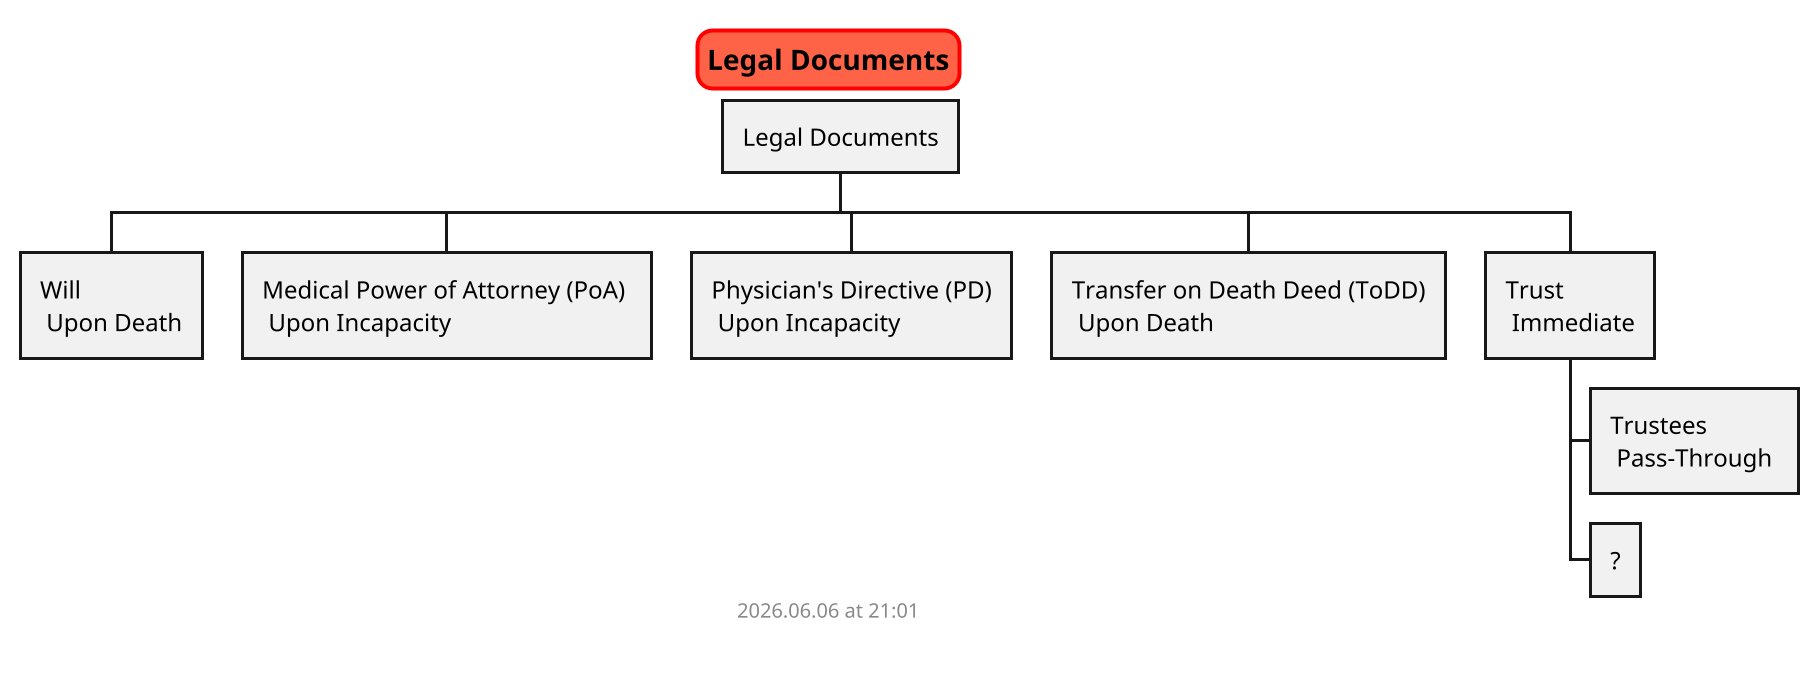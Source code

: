 @startwbs sustenance

scale 2
skinparam titleBorderRoundCorner 15
skinparam titleBorderThickness 2
skinparam titleBorderColor red
skinparam titleBackgroundColor Tomato

title Legal Documents

* Legal Documents

** Will \n Upon Death


** Medical Power of Attorney (PoA) \n Upon Incapacity
** Physician's Directive (PD)\n Upon Incapacity
** Transfer on Death Deed (ToDD)\n Upon Death


** Trust \n Immediate
*** Trustees \n Pass-Through 
*** ?


footer
%date("yyyy.MM.dd' at 'HH:mm")
%filename()
end footer

@endwbs
